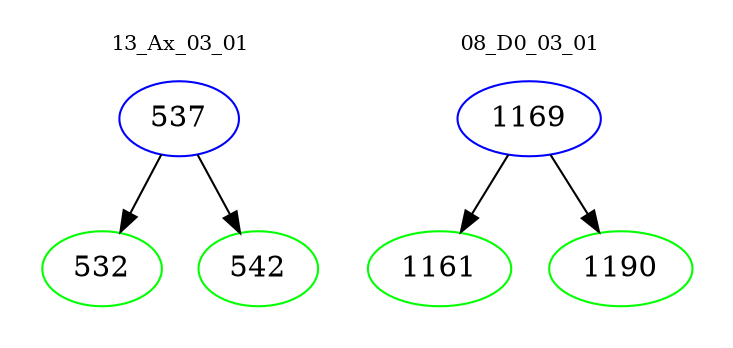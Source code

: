digraph{
subgraph cluster_0 {
color = white
label = "13_Ax_03_01";
fontsize=10;
T0_537 [label="537", color="blue"]
T0_537 -> T0_532 [color="black"]
T0_532 [label="532", color="green"]
T0_537 -> T0_542 [color="black"]
T0_542 [label="542", color="green"]
}
subgraph cluster_1 {
color = white
label = "08_D0_03_01";
fontsize=10;
T1_1169 [label="1169", color="blue"]
T1_1169 -> T1_1161 [color="black"]
T1_1161 [label="1161", color="green"]
T1_1169 -> T1_1190 [color="black"]
T1_1190 [label="1190", color="green"]
}
}
